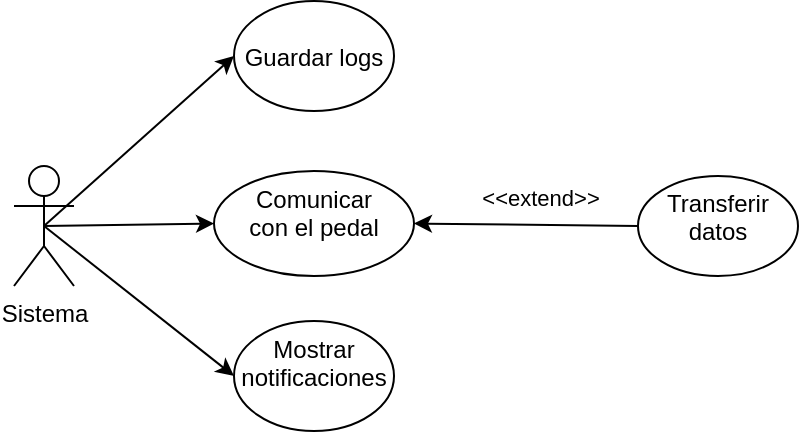 <mxfile>
    <diagram id="_4jlmEs8nAf0eOCnK_hf" name="Page-1">
        <mxGraphModel dx="323" dy="406" grid="1" gridSize="10" guides="1" tooltips="1" connect="1" arrows="1" fold="1" page="1" pageScale="1" pageWidth="1100" pageHeight="850" math="0" shadow="0">
            <root>
                <mxCell id="0"/>
                <mxCell id="1" parent="0"/>
                <mxCell id="41" style="edgeStyle=none;html=1;exitX=0.5;exitY=0.5;exitDx=0;exitDy=0;exitPerimeter=0;entryX=0;entryY=0.5;entryDx=0;entryDy=0;" parent="1" source="29" target="33" edge="1">
                    <mxGeometry relative="1" as="geometry"/>
                </mxCell>
                <mxCell id="43" style="edgeStyle=none;html=1;exitX=0.5;exitY=0.5;exitDx=0;exitDy=0;exitPerimeter=0;entryX=0;entryY=0.5;entryDx=0;entryDy=0;" parent="1" source="29" target="35" edge="1">
                    <mxGeometry relative="1" as="geometry"/>
                </mxCell>
                <mxCell id="44" style="edgeStyle=none;html=1;exitX=0.5;exitY=0.5;exitDx=0;exitDy=0;exitPerimeter=0;entryX=0;entryY=0.5;entryDx=0;entryDy=0;" parent="1" source="29" target="39" edge="1">
                    <mxGeometry relative="1" as="geometry"/>
                </mxCell>
                <mxCell id="29" value="Sistema" style="shape=umlActor;verticalLabelPosition=bottom;verticalAlign=top;html=1;outlineConnect=0;" parent="1" vertex="1">
                    <mxGeometry x="328" y="385" width="30" height="60" as="geometry"/>
                </mxCell>
                <mxCell id="33" value="&lt;br&gt;Guardar logs" style="ellipse;whiteSpace=wrap;html=1;verticalAlign=top;" parent="1" vertex="1">
                    <mxGeometry x="438" y="302.5" width="80" height="55" as="geometry"/>
                </mxCell>
                <mxCell id="35" value="Comunicar &lt;br&gt;con el pedal" style="ellipse;whiteSpace=wrap;html=1;verticalAlign=top;" parent="1" vertex="1">
                    <mxGeometry x="428" y="387.5" width="100" height="52.5" as="geometry"/>
                </mxCell>
                <mxCell id="39" value="Mostrar notificaciones" style="ellipse;whiteSpace=wrap;html=1;verticalAlign=top;" parent="1" vertex="1">
                    <mxGeometry x="438" y="462.5" width="80" height="55" as="geometry"/>
                </mxCell>
                <mxCell id="57" style="edgeStyle=none;html=1;exitX=0;exitY=0.5;exitDx=0;exitDy=0;entryX=1;entryY=0.5;entryDx=0;entryDy=0;" parent="1" source="49" target="35" edge="1">
                    <mxGeometry relative="1" as="geometry"/>
                </mxCell>
                <mxCell id="61" value="&amp;lt;&amp;lt;extend&amp;gt;&amp;gt;" style="edgeLabel;html=1;align=center;verticalAlign=middle;resizable=0;points=[];" parent="57" vertex="1" connectable="0">
                    <mxGeometry x="-0.094" relative="1" as="geometry">
                        <mxPoint x="1" y="-14" as="offset"/>
                    </mxGeometry>
                </mxCell>
                <mxCell id="49" value="Transferir datos" style="ellipse;whiteSpace=wrap;html=1;verticalAlign=top;" parent="1" vertex="1">
                    <mxGeometry x="640" y="390" width="80" height="50" as="geometry"/>
                </mxCell>
            </root>
        </mxGraphModel>
    </diagram>
</mxfile>